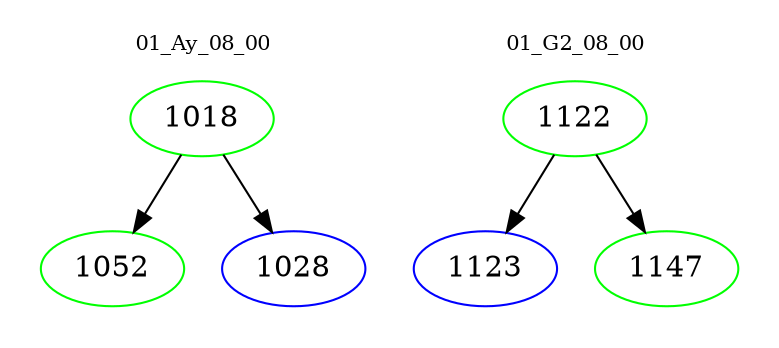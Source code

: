digraph{
subgraph cluster_0 {
color = white
label = "01_Ay_08_00";
fontsize=10;
T0_1018 [label="1018", color="green"]
T0_1018 -> T0_1052 [color="black"]
T0_1052 [label="1052", color="green"]
T0_1018 -> T0_1028 [color="black"]
T0_1028 [label="1028", color="blue"]
}
subgraph cluster_1 {
color = white
label = "01_G2_08_00";
fontsize=10;
T1_1122 [label="1122", color="green"]
T1_1122 -> T1_1123 [color="black"]
T1_1123 [label="1123", color="blue"]
T1_1122 -> T1_1147 [color="black"]
T1_1147 [label="1147", color="green"]
}
}
